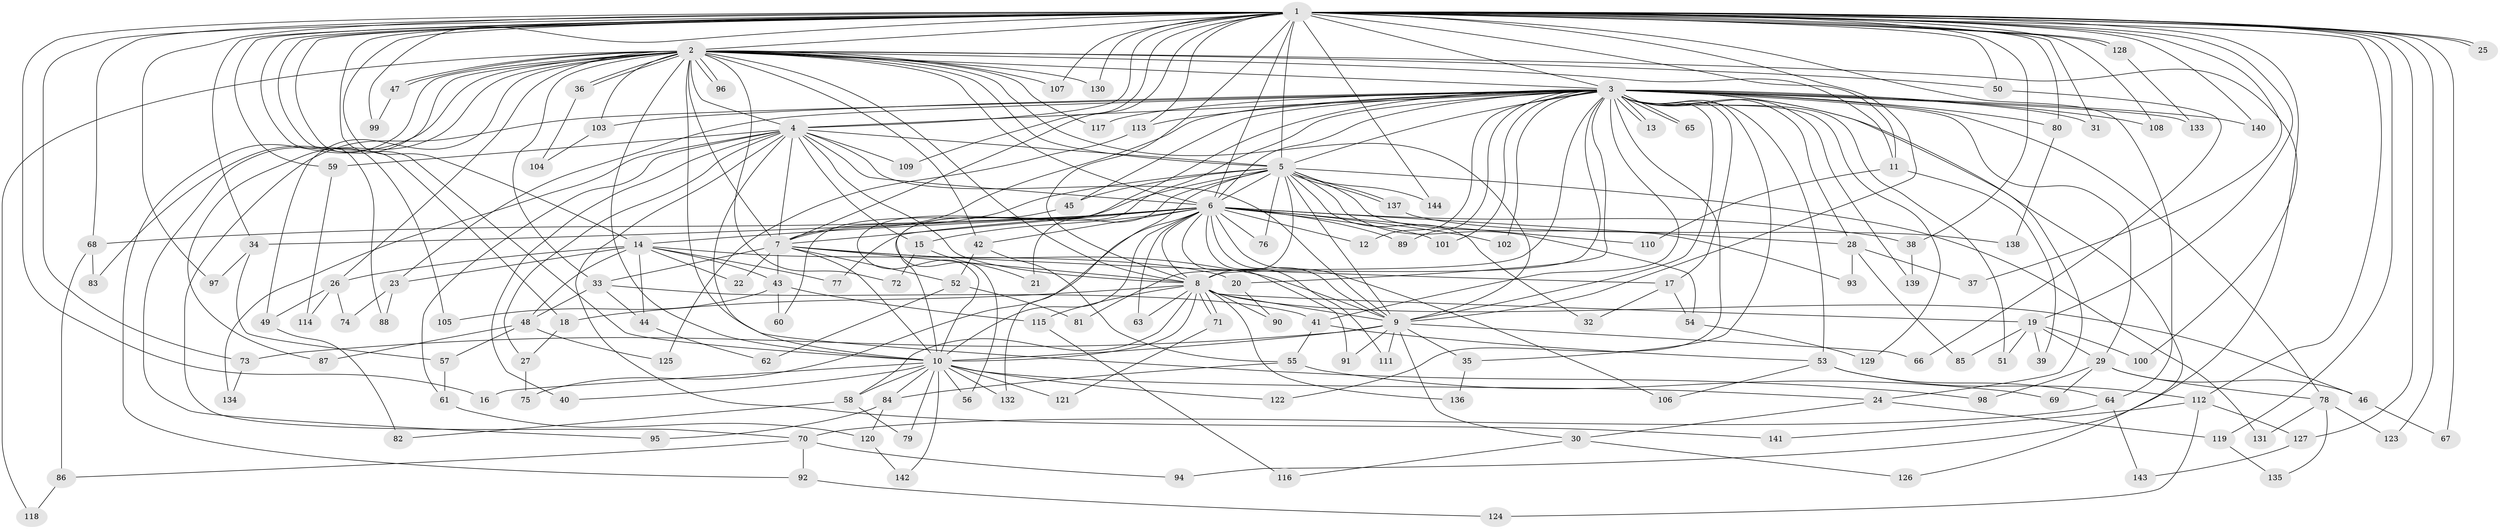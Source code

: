 // coarse degree distribution, {14: 0.011363636363636364, 10: 0.011363636363636364, 40: 0.022727272727272728, 2: 0.2840909090909091, 3: 0.2727272727272727, 1: 0.045454545454545456, 4: 0.14772727272727273, 5: 0.09090909090909091, 18: 0.022727272727272728, 7: 0.022727272727272728, 17: 0.011363636363636364, 30: 0.011363636363636364, 23: 0.011363636363636364, 6: 0.011363636363636364, 15: 0.011363636363636364, 13: 0.011363636363636364}
// Generated by graph-tools (version 1.1) at 2025/36/03/04/25 23:36:36]
// undirected, 144 vertices, 313 edges
graph export_dot {
  node [color=gray90,style=filled];
  1;
  2;
  3;
  4;
  5;
  6;
  7;
  8;
  9;
  10;
  11;
  12;
  13;
  14;
  15;
  16;
  17;
  18;
  19;
  20;
  21;
  22;
  23;
  24;
  25;
  26;
  27;
  28;
  29;
  30;
  31;
  32;
  33;
  34;
  35;
  36;
  37;
  38;
  39;
  40;
  41;
  42;
  43;
  44;
  45;
  46;
  47;
  48;
  49;
  50;
  51;
  52;
  53;
  54;
  55;
  56;
  57;
  58;
  59;
  60;
  61;
  62;
  63;
  64;
  65;
  66;
  67;
  68;
  69;
  70;
  71;
  72;
  73;
  74;
  75;
  76;
  77;
  78;
  79;
  80;
  81;
  82;
  83;
  84;
  85;
  86;
  87;
  88;
  89;
  90;
  91;
  92;
  93;
  94;
  95;
  96;
  97;
  98;
  99;
  100;
  101;
  102;
  103;
  104;
  105;
  106;
  107;
  108;
  109;
  110;
  111;
  112;
  113;
  114;
  115;
  116;
  117;
  118;
  119;
  120;
  121;
  122;
  123;
  124;
  125;
  126;
  127;
  128;
  129;
  130;
  131;
  132;
  133;
  134;
  135;
  136;
  137;
  138;
  139;
  140;
  141;
  142;
  143;
  144;
  1 -- 2;
  1 -- 3;
  1 -- 4;
  1 -- 5;
  1 -- 6;
  1 -- 7;
  1 -- 8;
  1 -- 9;
  1 -- 10;
  1 -- 11;
  1 -- 14;
  1 -- 16;
  1 -- 18;
  1 -- 19;
  1 -- 25;
  1 -- 25;
  1 -- 31;
  1 -- 34;
  1 -- 37;
  1 -- 38;
  1 -- 50;
  1 -- 59;
  1 -- 64;
  1 -- 67;
  1 -- 68;
  1 -- 73;
  1 -- 80;
  1 -- 88;
  1 -- 94;
  1 -- 97;
  1 -- 99;
  1 -- 105;
  1 -- 107;
  1 -- 108;
  1 -- 109;
  1 -- 112;
  1 -- 113;
  1 -- 119;
  1 -- 123;
  1 -- 127;
  1 -- 128;
  1 -- 128;
  1 -- 130;
  1 -- 140;
  1 -- 144;
  2 -- 3;
  2 -- 4;
  2 -- 5;
  2 -- 6;
  2 -- 7;
  2 -- 8;
  2 -- 9;
  2 -- 10;
  2 -- 11;
  2 -- 26;
  2 -- 33;
  2 -- 36;
  2 -- 36;
  2 -- 42;
  2 -- 47;
  2 -- 47;
  2 -- 49;
  2 -- 50;
  2 -- 72;
  2 -- 83;
  2 -- 87;
  2 -- 92;
  2 -- 95;
  2 -- 96;
  2 -- 96;
  2 -- 98;
  2 -- 100;
  2 -- 103;
  2 -- 107;
  2 -- 117;
  2 -- 118;
  2 -- 130;
  3 -- 4;
  3 -- 5;
  3 -- 6;
  3 -- 7;
  3 -- 8;
  3 -- 9;
  3 -- 10;
  3 -- 12;
  3 -- 13;
  3 -- 13;
  3 -- 17;
  3 -- 20;
  3 -- 23;
  3 -- 24;
  3 -- 28;
  3 -- 29;
  3 -- 31;
  3 -- 35;
  3 -- 41;
  3 -- 45;
  3 -- 51;
  3 -- 53;
  3 -- 56;
  3 -- 65;
  3 -- 65;
  3 -- 70;
  3 -- 78;
  3 -- 80;
  3 -- 81;
  3 -- 89;
  3 -- 101;
  3 -- 102;
  3 -- 103;
  3 -- 108;
  3 -- 113;
  3 -- 117;
  3 -- 122;
  3 -- 126;
  3 -- 129;
  3 -- 133;
  3 -- 139;
  3 -- 140;
  4 -- 5;
  4 -- 6;
  4 -- 7;
  4 -- 8;
  4 -- 9;
  4 -- 10;
  4 -- 15;
  4 -- 27;
  4 -- 40;
  4 -- 59;
  4 -- 61;
  4 -- 109;
  4 -- 134;
  4 -- 141;
  5 -- 6;
  5 -- 7;
  5 -- 8;
  5 -- 9;
  5 -- 10;
  5 -- 21;
  5 -- 32;
  5 -- 45;
  5 -- 54;
  5 -- 76;
  5 -- 93;
  5 -- 131;
  5 -- 132;
  5 -- 137;
  5 -- 137;
  5 -- 144;
  6 -- 7;
  6 -- 8;
  6 -- 9;
  6 -- 10;
  6 -- 12;
  6 -- 14;
  6 -- 15;
  6 -- 28;
  6 -- 34;
  6 -- 38;
  6 -- 42;
  6 -- 63;
  6 -- 68;
  6 -- 75;
  6 -- 76;
  6 -- 77;
  6 -- 89;
  6 -- 91;
  6 -- 101;
  6 -- 102;
  6 -- 106;
  6 -- 110;
  6 -- 111;
  7 -- 8;
  7 -- 9;
  7 -- 10;
  7 -- 17;
  7 -- 22;
  7 -- 33;
  7 -- 43;
  7 -- 52;
  8 -- 9;
  8 -- 10;
  8 -- 18;
  8 -- 19;
  8 -- 46;
  8 -- 58;
  8 -- 63;
  8 -- 71;
  8 -- 71;
  8 -- 90;
  8 -- 115;
  8 -- 136;
  9 -- 10;
  9 -- 30;
  9 -- 35;
  9 -- 66;
  9 -- 73;
  9 -- 91;
  9 -- 111;
  10 -- 16;
  10 -- 24;
  10 -- 40;
  10 -- 56;
  10 -- 58;
  10 -- 79;
  10 -- 84;
  10 -- 121;
  10 -- 122;
  10 -- 132;
  10 -- 142;
  11 -- 39;
  11 -- 110;
  14 -- 20;
  14 -- 22;
  14 -- 23;
  14 -- 26;
  14 -- 43;
  14 -- 44;
  14 -- 48;
  14 -- 77;
  15 -- 21;
  15 -- 72;
  17 -- 32;
  17 -- 54;
  18 -- 27;
  19 -- 29;
  19 -- 39;
  19 -- 51;
  19 -- 85;
  19 -- 100;
  20 -- 90;
  23 -- 74;
  23 -- 88;
  24 -- 30;
  24 -- 119;
  26 -- 49;
  26 -- 74;
  26 -- 114;
  27 -- 75;
  28 -- 37;
  28 -- 85;
  28 -- 93;
  29 -- 46;
  29 -- 69;
  29 -- 78;
  29 -- 98;
  30 -- 116;
  30 -- 126;
  33 -- 41;
  33 -- 44;
  33 -- 48;
  34 -- 57;
  34 -- 97;
  35 -- 136;
  36 -- 104;
  38 -- 139;
  41 -- 53;
  41 -- 55;
  42 -- 52;
  42 -- 55;
  43 -- 60;
  43 -- 105;
  43 -- 115;
  44 -- 62;
  45 -- 60;
  46 -- 67;
  47 -- 99;
  48 -- 57;
  48 -- 87;
  48 -- 125;
  49 -- 82;
  50 -- 66;
  52 -- 62;
  52 -- 81;
  53 -- 64;
  53 -- 106;
  53 -- 112;
  54 -- 129;
  55 -- 69;
  55 -- 84;
  57 -- 61;
  58 -- 79;
  58 -- 82;
  59 -- 114;
  61 -- 120;
  64 -- 70;
  64 -- 143;
  68 -- 83;
  68 -- 86;
  70 -- 86;
  70 -- 92;
  70 -- 94;
  71 -- 121;
  73 -- 134;
  78 -- 123;
  78 -- 131;
  78 -- 135;
  80 -- 138;
  84 -- 95;
  84 -- 120;
  86 -- 118;
  92 -- 124;
  103 -- 104;
  112 -- 124;
  112 -- 127;
  112 -- 141;
  113 -- 125;
  115 -- 116;
  119 -- 135;
  120 -- 142;
  127 -- 143;
  128 -- 133;
  137 -- 138;
}

